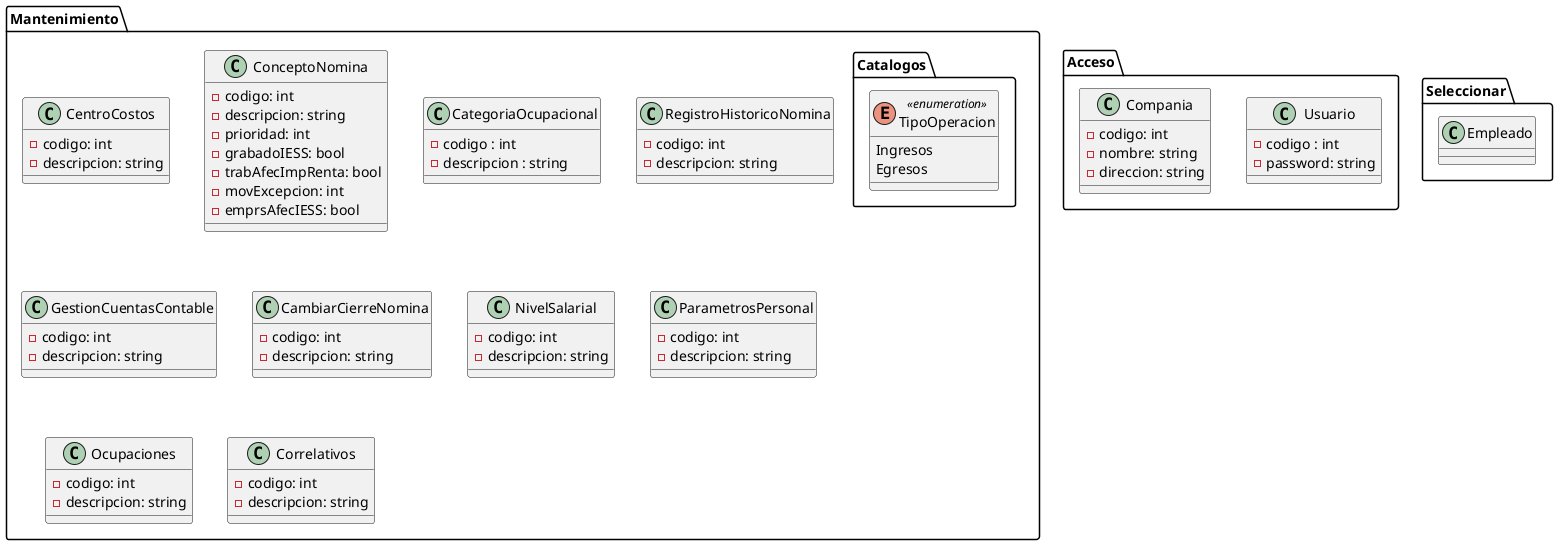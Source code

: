 @startuml TTHHH

package Acceso{

    class Usuario{
        -codigo : int
        -password: string
    }

    class Compania{
        -codigo: int
        -nombre: string
        -direccion: string
    }
}

package Seleccionar{
    class Empleado
}

package Mantenimiento{

    class CentroCostos{
        -codigo: int
        -descripcion: string
    }

    class ConceptoNomina{
        -codigo: int
        -descripcion: string
        -prioridad: int
        -grabadoIESS: bool
        -trabAfecImpRenta: bool
        -movExcepcion: int
        -emprsAfecIESS: bool
    }

    class CategoriaOcupacional{
        -codigo : int
        -descripcion : string
    }

    class RegistroHistoricoNomina{
        -codigo: int
        -descripcion: string
    }

    class GestionCuentasContable{
        -codigo: int
        -descripcion: string
    }

    class CambiarCierreNomina{
        -codigo: int
        -descripcion: string
    }

    class NivelSalarial{
        -codigo: int
        -descripcion: string
    }

    class ParametrosPersonal{
        -codigo: int
        -descripcion: string
    }

    class Ocupaciones{
        -codigo: int
        -descripcion: string
    }

    class Correlativos{
        -codigo: int
        -descripcion: string
    }

}

package Mantenimiento.Catalogos{

    enum TipoOperacion <<enumeration>>{
        Ingresos
        Egresos
    }

}

@enduml
